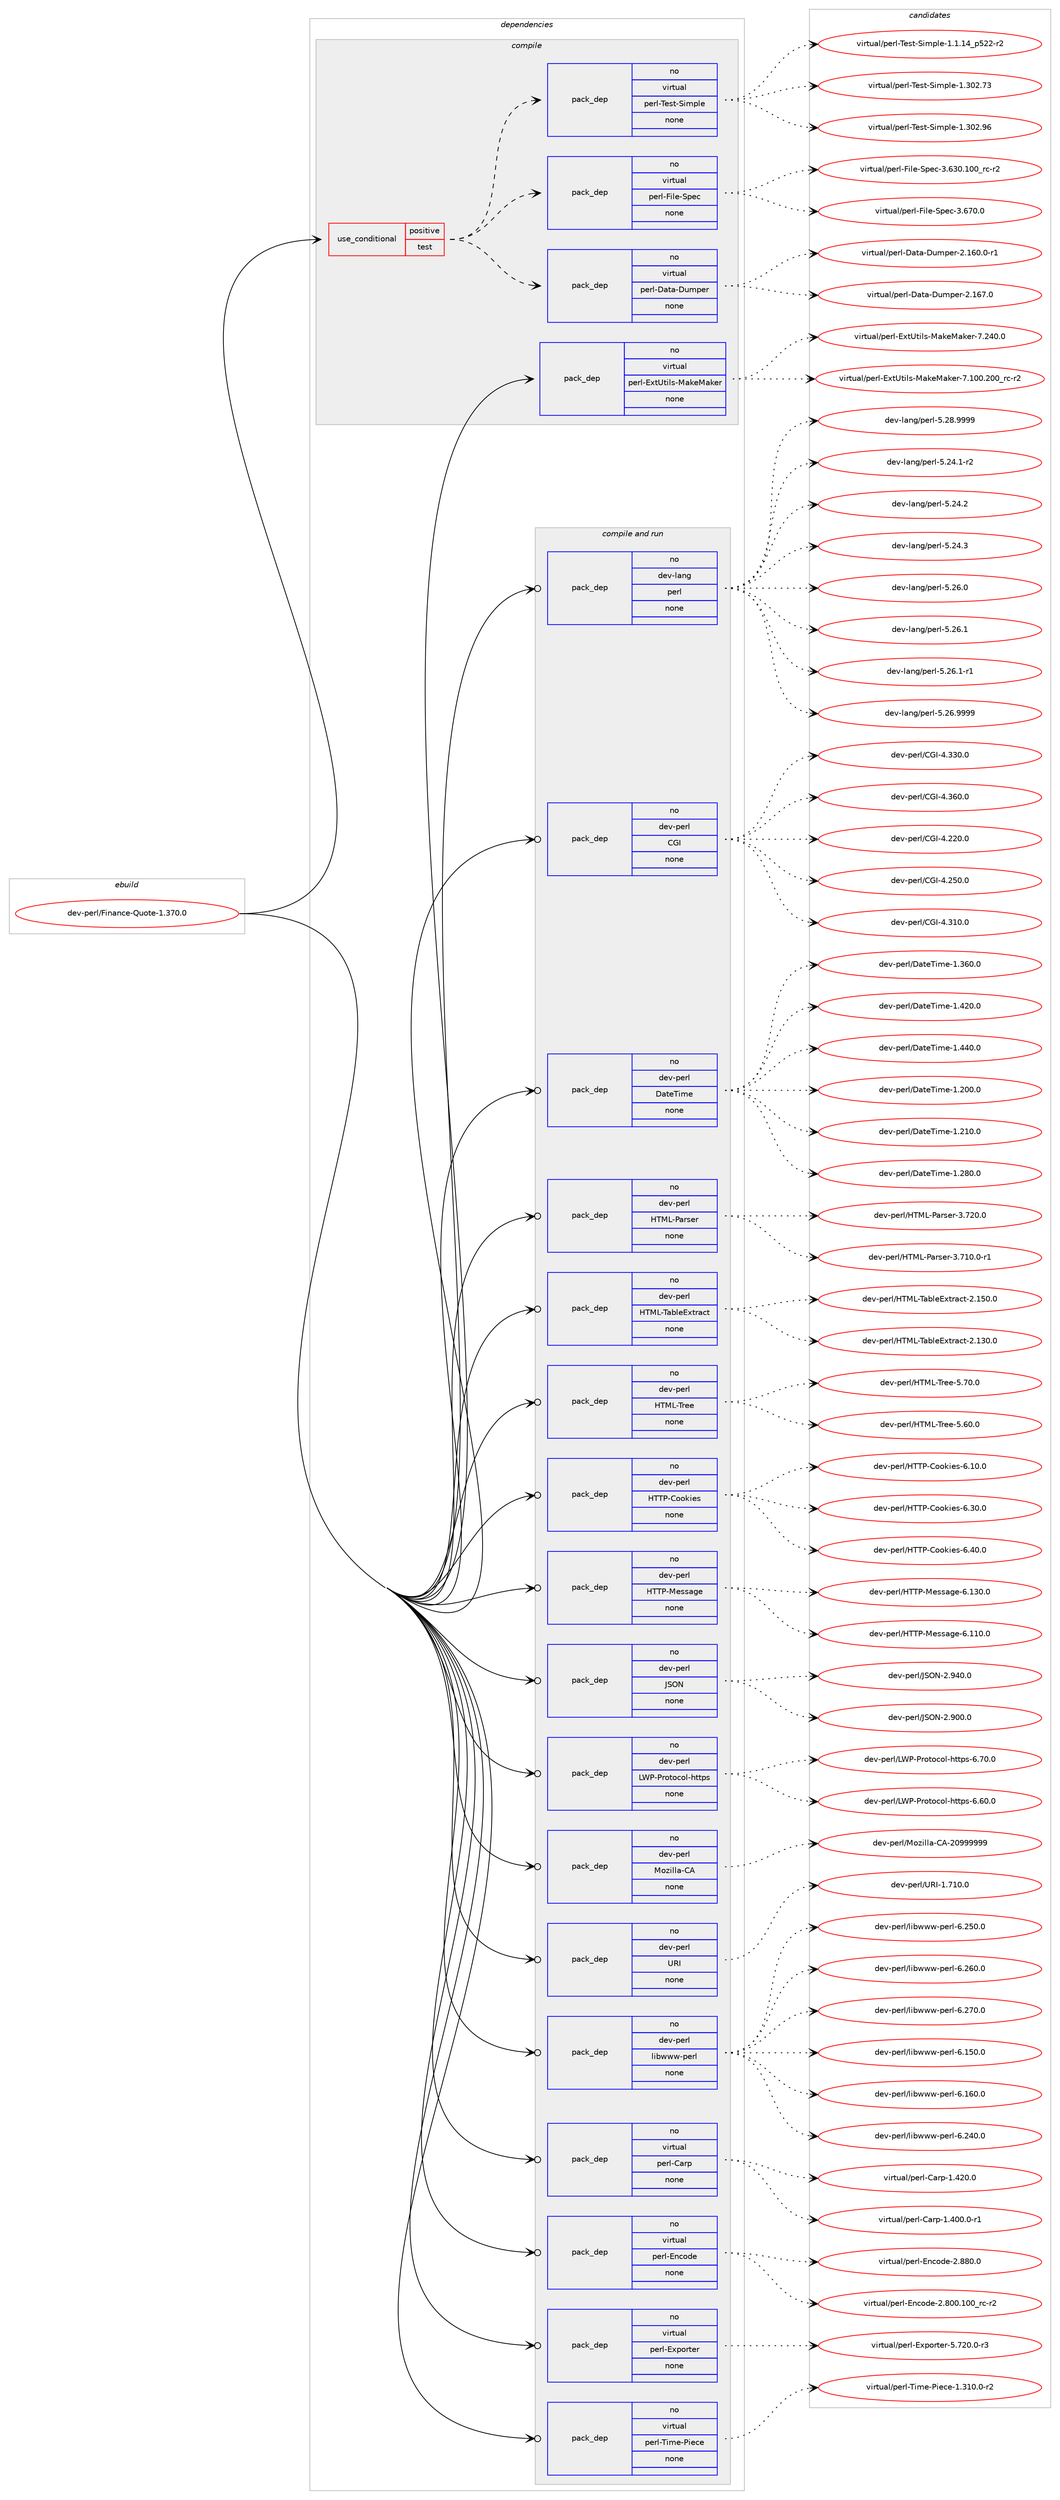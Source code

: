 digraph prolog {

# *************
# Graph options
# *************

newrank=true;
concentrate=true;
compound=true;
graph [rankdir=LR,fontname=Helvetica,fontsize=10,ranksep=1.5];#, ranksep=2.5, nodesep=0.2];
edge  [arrowhead=vee];
node  [fontname=Helvetica,fontsize=10];

# **********
# The ebuild
# **********

subgraph cluster_leftcol {
color=gray;
rank=same;
label=<<i>ebuild</i>>;
id [label="dev-perl/Finance-Quote-1.370.0", color=red, width=4, href="../dev-perl/Finance-Quote-1.370.0.svg"];
}

# ****************
# The dependencies
# ****************

subgraph cluster_midcol {
color=gray;
label=<<i>dependencies</i>>;
subgraph cluster_compile {
fillcolor="#eeeeee";
style=filled;
label=<<i>compile</i>>;
subgraph cond27242 {
dependency130540 [label=<<TABLE BORDER="0" CELLBORDER="1" CELLSPACING="0" CELLPADDING="4"><TR><TD ROWSPAN="3" CELLPADDING="10">use_conditional</TD></TR><TR><TD>positive</TD></TR><TR><TD>test</TD></TR></TABLE>>, shape=none, color=red];
subgraph pack99625 {
dependency130541 [label=<<TABLE BORDER="0" CELLBORDER="1" CELLSPACING="0" CELLPADDING="4" WIDTH="220"><TR><TD ROWSPAN="6" CELLPADDING="30">pack_dep</TD></TR><TR><TD WIDTH="110">no</TD></TR><TR><TD>virtual</TD></TR><TR><TD>perl-Data-Dumper</TD></TR><TR><TD>none</TD></TR><TR><TD></TD></TR></TABLE>>, shape=none, color=blue];
}
dependency130540:e -> dependency130541:w [weight=20,style="dashed",arrowhead="vee"];
subgraph pack99626 {
dependency130542 [label=<<TABLE BORDER="0" CELLBORDER="1" CELLSPACING="0" CELLPADDING="4" WIDTH="220"><TR><TD ROWSPAN="6" CELLPADDING="30">pack_dep</TD></TR><TR><TD WIDTH="110">no</TD></TR><TR><TD>virtual</TD></TR><TR><TD>perl-File-Spec</TD></TR><TR><TD>none</TD></TR><TR><TD></TD></TR></TABLE>>, shape=none, color=blue];
}
dependency130540:e -> dependency130542:w [weight=20,style="dashed",arrowhead="vee"];
subgraph pack99627 {
dependency130543 [label=<<TABLE BORDER="0" CELLBORDER="1" CELLSPACING="0" CELLPADDING="4" WIDTH="220"><TR><TD ROWSPAN="6" CELLPADDING="30">pack_dep</TD></TR><TR><TD WIDTH="110">no</TD></TR><TR><TD>virtual</TD></TR><TR><TD>perl-Test-Simple</TD></TR><TR><TD>none</TD></TR><TR><TD></TD></TR></TABLE>>, shape=none, color=blue];
}
dependency130540:e -> dependency130543:w [weight=20,style="dashed",arrowhead="vee"];
}
id:e -> dependency130540:w [weight=20,style="solid",arrowhead="vee"];
subgraph pack99628 {
dependency130544 [label=<<TABLE BORDER="0" CELLBORDER="1" CELLSPACING="0" CELLPADDING="4" WIDTH="220"><TR><TD ROWSPAN="6" CELLPADDING="30">pack_dep</TD></TR><TR><TD WIDTH="110">no</TD></TR><TR><TD>virtual</TD></TR><TR><TD>perl-ExtUtils-MakeMaker</TD></TR><TR><TD>none</TD></TR><TR><TD></TD></TR></TABLE>>, shape=none, color=blue];
}
id:e -> dependency130544:w [weight=20,style="solid",arrowhead="vee"];
}
subgraph cluster_compileandrun {
fillcolor="#eeeeee";
style=filled;
label=<<i>compile and run</i>>;
subgraph pack99629 {
dependency130545 [label=<<TABLE BORDER="0" CELLBORDER="1" CELLSPACING="0" CELLPADDING="4" WIDTH="220"><TR><TD ROWSPAN="6" CELLPADDING="30">pack_dep</TD></TR><TR><TD WIDTH="110">no</TD></TR><TR><TD>dev-lang</TD></TR><TR><TD>perl</TD></TR><TR><TD>none</TD></TR><TR><TD></TD></TR></TABLE>>, shape=none, color=blue];
}
id:e -> dependency130545:w [weight=20,style="solid",arrowhead="odotvee"];
subgraph pack99630 {
dependency130546 [label=<<TABLE BORDER="0" CELLBORDER="1" CELLSPACING="0" CELLPADDING="4" WIDTH="220"><TR><TD ROWSPAN="6" CELLPADDING="30">pack_dep</TD></TR><TR><TD WIDTH="110">no</TD></TR><TR><TD>dev-perl</TD></TR><TR><TD>CGI</TD></TR><TR><TD>none</TD></TR><TR><TD></TD></TR></TABLE>>, shape=none, color=blue];
}
id:e -> dependency130546:w [weight=20,style="solid",arrowhead="odotvee"];
subgraph pack99631 {
dependency130547 [label=<<TABLE BORDER="0" CELLBORDER="1" CELLSPACING="0" CELLPADDING="4" WIDTH="220"><TR><TD ROWSPAN="6" CELLPADDING="30">pack_dep</TD></TR><TR><TD WIDTH="110">no</TD></TR><TR><TD>dev-perl</TD></TR><TR><TD>DateTime</TD></TR><TR><TD>none</TD></TR><TR><TD></TD></TR></TABLE>>, shape=none, color=blue];
}
id:e -> dependency130547:w [weight=20,style="solid",arrowhead="odotvee"];
subgraph pack99632 {
dependency130548 [label=<<TABLE BORDER="0" CELLBORDER="1" CELLSPACING="0" CELLPADDING="4" WIDTH="220"><TR><TD ROWSPAN="6" CELLPADDING="30">pack_dep</TD></TR><TR><TD WIDTH="110">no</TD></TR><TR><TD>dev-perl</TD></TR><TR><TD>HTML-Parser</TD></TR><TR><TD>none</TD></TR><TR><TD></TD></TR></TABLE>>, shape=none, color=blue];
}
id:e -> dependency130548:w [weight=20,style="solid",arrowhead="odotvee"];
subgraph pack99633 {
dependency130549 [label=<<TABLE BORDER="0" CELLBORDER="1" CELLSPACING="0" CELLPADDING="4" WIDTH="220"><TR><TD ROWSPAN="6" CELLPADDING="30">pack_dep</TD></TR><TR><TD WIDTH="110">no</TD></TR><TR><TD>dev-perl</TD></TR><TR><TD>HTML-TableExtract</TD></TR><TR><TD>none</TD></TR><TR><TD></TD></TR></TABLE>>, shape=none, color=blue];
}
id:e -> dependency130549:w [weight=20,style="solid",arrowhead="odotvee"];
subgraph pack99634 {
dependency130550 [label=<<TABLE BORDER="0" CELLBORDER="1" CELLSPACING="0" CELLPADDING="4" WIDTH="220"><TR><TD ROWSPAN="6" CELLPADDING="30">pack_dep</TD></TR><TR><TD WIDTH="110">no</TD></TR><TR><TD>dev-perl</TD></TR><TR><TD>HTML-Tree</TD></TR><TR><TD>none</TD></TR><TR><TD></TD></TR></TABLE>>, shape=none, color=blue];
}
id:e -> dependency130550:w [weight=20,style="solid",arrowhead="odotvee"];
subgraph pack99635 {
dependency130551 [label=<<TABLE BORDER="0" CELLBORDER="1" CELLSPACING="0" CELLPADDING="4" WIDTH="220"><TR><TD ROWSPAN="6" CELLPADDING="30">pack_dep</TD></TR><TR><TD WIDTH="110">no</TD></TR><TR><TD>dev-perl</TD></TR><TR><TD>HTTP-Cookies</TD></TR><TR><TD>none</TD></TR><TR><TD></TD></TR></TABLE>>, shape=none, color=blue];
}
id:e -> dependency130551:w [weight=20,style="solid",arrowhead="odotvee"];
subgraph pack99636 {
dependency130552 [label=<<TABLE BORDER="0" CELLBORDER="1" CELLSPACING="0" CELLPADDING="4" WIDTH="220"><TR><TD ROWSPAN="6" CELLPADDING="30">pack_dep</TD></TR><TR><TD WIDTH="110">no</TD></TR><TR><TD>dev-perl</TD></TR><TR><TD>HTTP-Message</TD></TR><TR><TD>none</TD></TR><TR><TD></TD></TR></TABLE>>, shape=none, color=blue];
}
id:e -> dependency130552:w [weight=20,style="solid",arrowhead="odotvee"];
subgraph pack99637 {
dependency130553 [label=<<TABLE BORDER="0" CELLBORDER="1" CELLSPACING="0" CELLPADDING="4" WIDTH="220"><TR><TD ROWSPAN="6" CELLPADDING="30">pack_dep</TD></TR><TR><TD WIDTH="110">no</TD></TR><TR><TD>dev-perl</TD></TR><TR><TD>JSON</TD></TR><TR><TD>none</TD></TR><TR><TD></TD></TR></TABLE>>, shape=none, color=blue];
}
id:e -> dependency130553:w [weight=20,style="solid",arrowhead="odotvee"];
subgraph pack99638 {
dependency130554 [label=<<TABLE BORDER="0" CELLBORDER="1" CELLSPACING="0" CELLPADDING="4" WIDTH="220"><TR><TD ROWSPAN="6" CELLPADDING="30">pack_dep</TD></TR><TR><TD WIDTH="110">no</TD></TR><TR><TD>dev-perl</TD></TR><TR><TD>LWP-Protocol-https</TD></TR><TR><TD>none</TD></TR><TR><TD></TD></TR></TABLE>>, shape=none, color=blue];
}
id:e -> dependency130554:w [weight=20,style="solid",arrowhead="odotvee"];
subgraph pack99639 {
dependency130555 [label=<<TABLE BORDER="0" CELLBORDER="1" CELLSPACING="0" CELLPADDING="4" WIDTH="220"><TR><TD ROWSPAN="6" CELLPADDING="30">pack_dep</TD></TR><TR><TD WIDTH="110">no</TD></TR><TR><TD>dev-perl</TD></TR><TR><TD>Mozilla-CA</TD></TR><TR><TD>none</TD></TR><TR><TD></TD></TR></TABLE>>, shape=none, color=blue];
}
id:e -> dependency130555:w [weight=20,style="solid",arrowhead="odotvee"];
subgraph pack99640 {
dependency130556 [label=<<TABLE BORDER="0" CELLBORDER="1" CELLSPACING="0" CELLPADDING="4" WIDTH="220"><TR><TD ROWSPAN="6" CELLPADDING="30">pack_dep</TD></TR><TR><TD WIDTH="110">no</TD></TR><TR><TD>dev-perl</TD></TR><TR><TD>URI</TD></TR><TR><TD>none</TD></TR><TR><TD></TD></TR></TABLE>>, shape=none, color=blue];
}
id:e -> dependency130556:w [weight=20,style="solid",arrowhead="odotvee"];
subgraph pack99641 {
dependency130557 [label=<<TABLE BORDER="0" CELLBORDER="1" CELLSPACING="0" CELLPADDING="4" WIDTH="220"><TR><TD ROWSPAN="6" CELLPADDING="30">pack_dep</TD></TR><TR><TD WIDTH="110">no</TD></TR><TR><TD>dev-perl</TD></TR><TR><TD>libwww-perl</TD></TR><TR><TD>none</TD></TR><TR><TD></TD></TR></TABLE>>, shape=none, color=blue];
}
id:e -> dependency130557:w [weight=20,style="solid",arrowhead="odotvee"];
subgraph pack99642 {
dependency130558 [label=<<TABLE BORDER="0" CELLBORDER="1" CELLSPACING="0" CELLPADDING="4" WIDTH="220"><TR><TD ROWSPAN="6" CELLPADDING="30">pack_dep</TD></TR><TR><TD WIDTH="110">no</TD></TR><TR><TD>virtual</TD></TR><TR><TD>perl-Carp</TD></TR><TR><TD>none</TD></TR><TR><TD></TD></TR></TABLE>>, shape=none, color=blue];
}
id:e -> dependency130558:w [weight=20,style="solid",arrowhead="odotvee"];
subgraph pack99643 {
dependency130559 [label=<<TABLE BORDER="0" CELLBORDER="1" CELLSPACING="0" CELLPADDING="4" WIDTH="220"><TR><TD ROWSPAN="6" CELLPADDING="30">pack_dep</TD></TR><TR><TD WIDTH="110">no</TD></TR><TR><TD>virtual</TD></TR><TR><TD>perl-Encode</TD></TR><TR><TD>none</TD></TR><TR><TD></TD></TR></TABLE>>, shape=none, color=blue];
}
id:e -> dependency130559:w [weight=20,style="solid",arrowhead="odotvee"];
subgraph pack99644 {
dependency130560 [label=<<TABLE BORDER="0" CELLBORDER="1" CELLSPACING="0" CELLPADDING="4" WIDTH="220"><TR><TD ROWSPAN="6" CELLPADDING="30">pack_dep</TD></TR><TR><TD WIDTH="110">no</TD></TR><TR><TD>virtual</TD></TR><TR><TD>perl-Exporter</TD></TR><TR><TD>none</TD></TR><TR><TD></TD></TR></TABLE>>, shape=none, color=blue];
}
id:e -> dependency130560:w [weight=20,style="solid",arrowhead="odotvee"];
subgraph pack99645 {
dependency130561 [label=<<TABLE BORDER="0" CELLBORDER="1" CELLSPACING="0" CELLPADDING="4" WIDTH="220"><TR><TD ROWSPAN="6" CELLPADDING="30">pack_dep</TD></TR><TR><TD WIDTH="110">no</TD></TR><TR><TD>virtual</TD></TR><TR><TD>perl-Time-Piece</TD></TR><TR><TD>none</TD></TR><TR><TD></TD></TR></TABLE>>, shape=none, color=blue];
}
id:e -> dependency130561:w [weight=20,style="solid",arrowhead="odotvee"];
}
subgraph cluster_run {
fillcolor="#eeeeee";
style=filled;
label=<<i>run</i>>;
}
}

# **************
# The candidates
# **************

subgraph cluster_choices {
rank=same;
color=gray;
label=<<i>candidates</i>>;

subgraph choice99625 {
color=black;
nodesep=1;
choice118105114116117971084711210111410845689711697456811710911210111445504649544846484511449 [label="virtual/perl-Data-Dumper-2.160.0-r1", color=red, width=4,href="../virtual/perl-Data-Dumper-2.160.0-r1.svg"];
choice11810511411611797108471121011141084568971169745681171091121011144550464954554648 [label="virtual/perl-Data-Dumper-2.167.0", color=red, width=4,href="../virtual/perl-Data-Dumper-2.167.0.svg"];
dependency130541:e -> choice118105114116117971084711210111410845689711697456811710911210111445504649544846484511449:w [style=dotted,weight="100"];
dependency130541:e -> choice11810511411611797108471121011141084568971169745681171091121011144550464954554648:w [style=dotted,weight="100"];
}
subgraph choice99626 {
color=black;
nodesep=1;
choice118105114116117971084711210111410845701051081014583112101994551465451484649484895114994511450 [label="virtual/perl-File-Spec-3.630.100_rc-r2", color=red, width=4,href="../virtual/perl-File-Spec-3.630.100_rc-r2.svg"];
choice118105114116117971084711210111410845701051081014583112101994551465455484648 [label="virtual/perl-File-Spec-3.670.0", color=red, width=4,href="../virtual/perl-File-Spec-3.670.0.svg"];
dependency130542:e -> choice118105114116117971084711210111410845701051081014583112101994551465451484649484895114994511450:w [style=dotted,weight="100"];
dependency130542:e -> choice118105114116117971084711210111410845701051081014583112101994551465455484648:w [style=dotted,weight="100"];
}
subgraph choice99627 {
color=black;
nodesep=1;
choice11810511411611797108471121011141084584101115116458310510911210810145494649464952951125350504511450 [label="virtual/perl-Test-Simple-1.1.14_p522-r2", color=red, width=4,href="../virtual/perl-Test-Simple-1.1.14_p522-r2.svg"];
choice118105114116117971084711210111410845841011151164583105109112108101454946514850465551 [label="virtual/perl-Test-Simple-1.302.73", color=red, width=4,href="../virtual/perl-Test-Simple-1.302.73.svg"];
choice118105114116117971084711210111410845841011151164583105109112108101454946514850465754 [label="virtual/perl-Test-Simple-1.302.96", color=red, width=4,href="../virtual/perl-Test-Simple-1.302.96.svg"];
dependency130543:e -> choice11810511411611797108471121011141084584101115116458310510911210810145494649464952951125350504511450:w [style=dotted,weight="100"];
dependency130543:e -> choice118105114116117971084711210111410845841011151164583105109112108101454946514850465551:w [style=dotted,weight="100"];
dependency130543:e -> choice118105114116117971084711210111410845841011151164583105109112108101454946514850465754:w [style=dotted,weight="100"];
}
subgraph choice99628 {
color=black;
nodesep=1;
choice118105114116117971084711210111410845691201168511610510811545779710710177971071011144555464948484650484895114994511450 [label="virtual/perl-ExtUtils-MakeMaker-7.100.200_rc-r2", color=red, width=4,href="../virtual/perl-ExtUtils-MakeMaker-7.100.200_rc-r2.svg"];
choice118105114116117971084711210111410845691201168511610510811545779710710177971071011144555465052484648 [label="virtual/perl-ExtUtils-MakeMaker-7.240.0", color=red, width=4,href="../virtual/perl-ExtUtils-MakeMaker-7.240.0.svg"];
dependency130544:e -> choice118105114116117971084711210111410845691201168511610510811545779710710177971071011144555464948484650484895114994511450:w [style=dotted,weight="100"];
dependency130544:e -> choice118105114116117971084711210111410845691201168511610510811545779710710177971071011144555465052484648:w [style=dotted,weight="100"];
}
subgraph choice99629 {
color=black;
nodesep=1;
choice100101118451089711010347112101114108455346505246494511450 [label="dev-lang/perl-5.24.1-r2", color=red, width=4,href="../dev-lang/perl-5.24.1-r2.svg"];
choice10010111845108971101034711210111410845534650524650 [label="dev-lang/perl-5.24.2", color=red, width=4,href="../dev-lang/perl-5.24.2.svg"];
choice10010111845108971101034711210111410845534650524651 [label="dev-lang/perl-5.24.3", color=red, width=4,href="../dev-lang/perl-5.24.3.svg"];
choice10010111845108971101034711210111410845534650544648 [label="dev-lang/perl-5.26.0", color=red, width=4,href="../dev-lang/perl-5.26.0.svg"];
choice10010111845108971101034711210111410845534650544649 [label="dev-lang/perl-5.26.1", color=red, width=4,href="../dev-lang/perl-5.26.1.svg"];
choice100101118451089711010347112101114108455346505446494511449 [label="dev-lang/perl-5.26.1-r1", color=red, width=4,href="../dev-lang/perl-5.26.1-r1.svg"];
choice10010111845108971101034711210111410845534650544657575757 [label="dev-lang/perl-5.26.9999", color=red, width=4,href="../dev-lang/perl-5.26.9999.svg"];
choice10010111845108971101034711210111410845534650564657575757 [label="dev-lang/perl-5.28.9999", color=red, width=4,href="../dev-lang/perl-5.28.9999.svg"];
dependency130545:e -> choice100101118451089711010347112101114108455346505246494511450:w [style=dotted,weight="100"];
dependency130545:e -> choice10010111845108971101034711210111410845534650524650:w [style=dotted,weight="100"];
dependency130545:e -> choice10010111845108971101034711210111410845534650524651:w [style=dotted,weight="100"];
dependency130545:e -> choice10010111845108971101034711210111410845534650544648:w [style=dotted,weight="100"];
dependency130545:e -> choice10010111845108971101034711210111410845534650544649:w [style=dotted,weight="100"];
dependency130545:e -> choice100101118451089711010347112101114108455346505446494511449:w [style=dotted,weight="100"];
dependency130545:e -> choice10010111845108971101034711210111410845534650544657575757:w [style=dotted,weight="100"];
dependency130545:e -> choice10010111845108971101034711210111410845534650564657575757:w [style=dotted,weight="100"];
}
subgraph choice99630 {
color=black;
nodesep=1;
choice10010111845112101114108476771734552465050484648 [label="dev-perl/CGI-4.220.0", color=red, width=4,href="../dev-perl/CGI-4.220.0.svg"];
choice10010111845112101114108476771734552465053484648 [label="dev-perl/CGI-4.250.0", color=red, width=4,href="../dev-perl/CGI-4.250.0.svg"];
choice10010111845112101114108476771734552465149484648 [label="dev-perl/CGI-4.310.0", color=red, width=4,href="../dev-perl/CGI-4.310.0.svg"];
choice10010111845112101114108476771734552465151484648 [label="dev-perl/CGI-4.330.0", color=red, width=4,href="../dev-perl/CGI-4.330.0.svg"];
choice10010111845112101114108476771734552465154484648 [label="dev-perl/CGI-4.360.0", color=red, width=4,href="../dev-perl/CGI-4.360.0.svg"];
dependency130546:e -> choice10010111845112101114108476771734552465050484648:w [style=dotted,weight="100"];
dependency130546:e -> choice10010111845112101114108476771734552465053484648:w [style=dotted,weight="100"];
dependency130546:e -> choice10010111845112101114108476771734552465149484648:w [style=dotted,weight="100"];
dependency130546:e -> choice10010111845112101114108476771734552465151484648:w [style=dotted,weight="100"];
dependency130546:e -> choice10010111845112101114108476771734552465154484648:w [style=dotted,weight="100"];
}
subgraph choice99631 {
color=black;
nodesep=1;
choice10010111845112101114108476897116101841051091014549465048484648 [label="dev-perl/DateTime-1.200.0", color=red, width=4,href="../dev-perl/DateTime-1.200.0.svg"];
choice10010111845112101114108476897116101841051091014549465049484648 [label="dev-perl/DateTime-1.210.0", color=red, width=4,href="../dev-perl/DateTime-1.210.0.svg"];
choice10010111845112101114108476897116101841051091014549465056484648 [label="dev-perl/DateTime-1.280.0", color=red, width=4,href="../dev-perl/DateTime-1.280.0.svg"];
choice10010111845112101114108476897116101841051091014549465154484648 [label="dev-perl/DateTime-1.360.0", color=red, width=4,href="../dev-perl/DateTime-1.360.0.svg"];
choice10010111845112101114108476897116101841051091014549465250484648 [label="dev-perl/DateTime-1.420.0", color=red, width=4,href="../dev-perl/DateTime-1.420.0.svg"];
choice10010111845112101114108476897116101841051091014549465252484648 [label="dev-perl/DateTime-1.440.0", color=red, width=4,href="../dev-perl/DateTime-1.440.0.svg"];
dependency130547:e -> choice10010111845112101114108476897116101841051091014549465048484648:w [style=dotted,weight="100"];
dependency130547:e -> choice10010111845112101114108476897116101841051091014549465049484648:w [style=dotted,weight="100"];
dependency130547:e -> choice10010111845112101114108476897116101841051091014549465056484648:w [style=dotted,weight="100"];
dependency130547:e -> choice10010111845112101114108476897116101841051091014549465154484648:w [style=dotted,weight="100"];
dependency130547:e -> choice10010111845112101114108476897116101841051091014549465250484648:w [style=dotted,weight="100"];
dependency130547:e -> choice10010111845112101114108476897116101841051091014549465252484648:w [style=dotted,weight="100"];
}
subgraph choice99632 {
color=black;
nodesep=1;
choice10010111845112101114108477284777645809711411510111445514655494846484511449 [label="dev-perl/HTML-Parser-3.710.0-r1", color=red, width=4,href="../dev-perl/HTML-Parser-3.710.0-r1.svg"];
choice1001011184511210111410847728477764580971141151011144551465550484648 [label="dev-perl/HTML-Parser-3.720.0", color=red, width=4,href="../dev-perl/HTML-Parser-3.720.0.svg"];
dependency130548:e -> choice10010111845112101114108477284777645809711411510111445514655494846484511449:w [style=dotted,weight="100"];
dependency130548:e -> choice1001011184511210111410847728477764580971141151011144551465550484648:w [style=dotted,weight="100"];
}
subgraph choice99633 {
color=black;
nodesep=1;
choice100101118451121011141084772847776458497981081016912011611497991164550464951484648 [label="dev-perl/HTML-TableExtract-2.130.0", color=red, width=4,href="../dev-perl/HTML-TableExtract-2.130.0.svg"];
choice100101118451121011141084772847776458497981081016912011611497991164550464953484648 [label="dev-perl/HTML-TableExtract-2.150.0", color=red, width=4,href="../dev-perl/HTML-TableExtract-2.150.0.svg"];
dependency130549:e -> choice100101118451121011141084772847776458497981081016912011611497991164550464951484648:w [style=dotted,weight="100"];
dependency130549:e -> choice100101118451121011141084772847776458497981081016912011611497991164550464953484648:w [style=dotted,weight="100"];
}
subgraph choice99634 {
color=black;
nodesep=1;
choice100101118451121011141084772847776458411410110145534654484648 [label="dev-perl/HTML-Tree-5.60.0", color=red, width=4,href="../dev-perl/HTML-Tree-5.60.0.svg"];
choice100101118451121011141084772847776458411410110145534655484648 [label="dev-perl/HTML-Tree-5.70.0", color=red, width=4,href="../dev-perl/HTML-Tree-5.70.0.svg"];
dependency130550:e -> choice100101118451121011141084772847776458411410110145534654484648:w [style=dotted,weight="100"];
dependency130550:e -> choice100101118451121011141084772847776458411410110145534655484648:w [style=dotted,weight="100"];
}
subgraph choice99635 {
color=black;
nodesep=1;
choice100101118451121011141084772848480456711111110710510111545544649484648 [label="dev-perl/HTTP-Cookies-6.10.0", color=red, width=4,href="../dev-perl/HTTP-Cookies-6.10.0.svg"];
choice100101118451121011141084772848480456711111110710510111545544651484648 [label="dev-perl/HTTP-Cookies-6.30.0", color=red, width=4,href="../dev-perl/HTTP-Cookies-6.30.0.svg"];
choice100101118451121011141084772848480456711111110710510111545544652484648 [label="dev-perl/HTTP-Cookies-6.40.0", color=red, width=4,href="../dev-perl/HTTP-Cookies-6.40.0.svg"];
dependency130551:e -> choice100101118451121011141084772848480456711111110710510111545544649484648:w [style=dotted,weight="100"];
dependency130551:e -> choice100101118451121011141084772848480456711111110710510111545544651484648:w [style=dotted,weight="100"];
dependency130551:e -> choice100101118451121011141084772848480456711111110710510111545544652484648:w [style=dotted,weight="100"];
}
subgraph choice99636 {
color=black;
nodesep=1;
choice1001011184511210111410847728484804577101115115971031014554464949484648 [label="dev-perl/HTTP-Message-6.110.0", color=red, width=4,href="../dev-perl/HTTP-Message-6.110.0.svg"];
choice1001011184511210111410847728484804577101115115971031014554464951484648 [label="dev-perl/HTTP-Message-6.130.0", color=red, width=4,href="../dev-perl/HTTP-Message-6.130.0.svg"];
dependency130552:e -> choice1001011184511210111410847728484804577101115115971031014554464949484648:w [style=dotted,weight="100"];
dependency130552:e -> choice1001011184511210111410847728484804577101115115971031014554464951484648:w [style=dotted,weight="100"];
}
subgraph choice99637 {
color=black;
nodesep=1;
choice1001011184511210111410847748379784550465748484648 [label="dev-perl/JSON-2.900.0", color=red, width=4,href="../dev-perl/JSON-2.900.0.svg"];
choice1001011184511210111410847748379784550465752484648 [label="dev-perl/JSON-2.940.0", color=red, width=4,href="../dev-perl/JSON-2.940.0.svg"];
dependency130553:e -> choice1001011184511210111410847748379784550465748484648:w [style=dotted,weight="100"];
dependency130553:e -> choice1001011184511210111410847748379784550465752484648:w [style=dotted,weight="100"];
}
subgraph choice99638 {
color=black;
nodesep=1;
choice10010111845112101114108477687804580114111116111991111084510411611611211545544654484648 [label="dev-perl/LWP-Protocol-https-6.60.0", color=red, width=4,href="../dev-perl/LWP-Protocol-https-6.60.0.svg"];
choice10010111845112101114108477687804580114111116111991111084510411611611211545544655484648 [label="dev-perl/LWP-Protocol-https-6.70.0", color=red, width=4,href="../dev-perl/LWP-Protocol-https-6.70.0.svg"];
dependency130554:e -> choice10010111845112101114108477687804580114111116111991111084510411611611211545544654484648:w [style=dotted,weight="100"];
dependency130554:e -> choice10010111845112101114108477687804580114111116111991111084510411611611211545544655484648:w [style=dotted,weight="100"];
}
subgraph choice99639 {
color=black;
nodesep=1;
choice10010111845112101114108477711112210510810897456765455048575757575757 [label="dev-perl/Mozilla-CA-20999999", color=red, width=4,href="../dev-perl/Mozilla-CA-20999999.svg"];
dependency130555:e -> choice10010111845112101114108477711112210510810897456765455048575757575757:w [style=dotted,weight="100"];
}
subgraph choice99640 {
color=black;
nodesep=1;
choice10010111845112101114108478582734549465549484648 [label="dev-perl/URI-1.710.0", color=red, width=4,href="../dev-perl/URI-1.710.0.svg"];
dependency130556:e -> choice10010111845112101114108478582734549465549484648:w [style=dotted,weight="100"];
}
subgraph choice99641 {
color=black;
nodesep=1;
choice100101118451121011141084710810598119119119451121011141084554464953484648 [label="dev-perl/libwww-perl-6.150.0", color=red, width=4,href="../dev-perl/libwww-perl-6.150.0.svg"];
choice100101118451121011141084710810598119119119451121011141084554464954484648 [label="dev-perl/libwww-perl-6.160.0", color=red, width=4,href="../dev-perl/libwww-perl-6.160.0.svg"];
choice100101118451121011141084710810598119119119451121011141084554465052484648 [label="dev-perl/libwww-perl-6.240.0", color=red, width=4,href="../dev-perl/libwww-perl-6.240.0.svg"];
choice100101118451121011141084710810598119119119451121011141084554465053484648 [label="dev-perl/libwww-perl-6.250.0", color=red, width=4,href="../dev-perl/libwww-perl-6.250.0.svg"];
choice100101118451121011141084710810598119119119451121011141084554465054484648 [label="dev-perl/libwww-perl-6.260.0", color=red, width=4,href="../dev-perl/libwww-perl-6.260.0.svg"];
choice100101118451121011141084710810598119119119451121011141084554465055484648 [label="dev-perl/libwww-perl-6.270.0", color=red, width=4,href="../dev-perl/libwww-perl-6.270.0.svg"];
dependency130557:e -> choice100101118451121011141084710810598119119119451121011141084554464953484648:w [style=dotted,weight="100"];
dependency130557:e -> choice100101118451121011141084710810598119119119451121011141084554464954484648:w [style=dotted,weight="100"];
dependency130557:e -> choice100101118451121011141084710810598119119119451121011141084554465052484648:w [style=dotted,weight="100"];
dependency130557:e -> choice100101118451121011141084710810598119119119451121011141084554465053484648:w [style=dotted,weight="100"];
dependency130557:e -> choice100101118451121011141084710810598119119119451121011141084554465054484648:w [style=dotted,weight="100"];
dependency130557:e -> choice100101118451121011141084710810598119119119451121011141084554465055484648:w [style=dotted,weight="100"];
}
subgraph choice99642 {
color=black;
nodesep=1;
choice118105114116117971084711210111410845679711411245494652484846484511449 [label="virtual/perl-Carp-1.400.0-r1", color=red, width=4,href="../virtual/perl-Carp-1.400.0-r1.svg"];
choice11810511411611797108471121011141084567971141124549465250484648 [label="virtual/perl-Carp-1.420.0", color=red, width=4,href="../virtual/perl-Carp-1.420.0.svg"];
dependency130558:e -> choice118105114116117971084711210111410845679711411245494652484846484511449:w [style=dotted,weight="100"];
dependency130558:e -> choice11810511411611797108471121011141084567971141124549465250484648:w [style=dotted,weight="100"];
}
subgraph choice99643 {
color=black;
nodesep=1;
choice11810511411611797108471121011141084569110991111001014550465648484649484895114994511450 [label="virtual/perl-Encode-2.800.100_rc-r2", color=red, width=4,href="../virtual/perl-Encode-2.800.100_rc-r2.svg"];
choice11810511411611797108471121011141084569110991111001014550465656484648 [label="virtual/perl-Encode-2.880.0", color=red, width=4,href="../virtual/perl-Encode-2.880.0.svg"];
dependency130559:e -> choice11810511411611797108471121011141084569110991111001014550465648484649484895114994511450:w [style=dotted,weight="100"];
dependency130559:e -> choice11810511411611797108471121011141084569110991111001014550465656484648:w [style=dotted,weight="100"];
}
subgraph choice99644 {
color=black;
nodesep=1;
choice1181051141161179710847112101114108456912011211111411610111445534655504846484511451 [label="virtual/perl-Exporter-5.720.0-r3", color=red, width=4,href="../virtual/perl-Exporter-5.720.0-r3.svg"];
dependency130560:e -> choice1181051141161179710847112101114108456912011211111411610111445534655504846484511451:w [style=dotted,weight="100"];
}
subgraph choice99645 {
color=black;
nodesep=1;
choice1181051141161179710847112101114108458410510910145801051019910145494651494846484511450 [label="virtual/perl-Time-Piece-1.310.0-r2", color=red, width=4,href="../virtual/perl-Time-Piece-1.310.0-r2.svg"];
dependency130561:e -> choice1181051141161179710847112101114108458410510910145801051019910145494651494846484511450:w [style=dotted,weight="100"];
}
}

}
